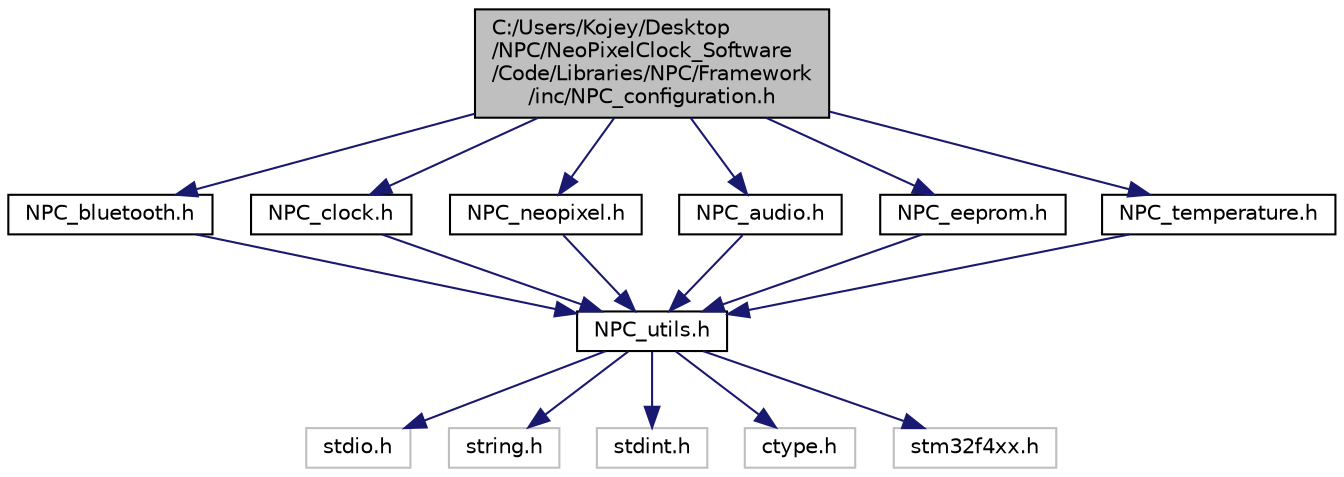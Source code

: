digraph "C:/Users/Kojey/Desktop/NPC/NeoPixelClock_Software/Code/Libraries/NPC/Framework/inc/NPC_configuration.h"
{
  edge [fontname="Helvetica",fontsize="10",labelfontname="Helvetica",labelfontsize="10"];
  node [fontname="Helvetica",fontsize="10",shape=record];
  Node0 [label="C:/Users/Kojey/Desktop\l/NPC/NeoPixelClock_Software\l/Code/Libraries/NPC/Framework\l/inc/NPC_configuration.h",height=0.2,width=0.4,color="black", fillcolor="grey75", style="filled", fontcolor="black"];
  Node0 -> Node1 [color="midnightblue",fontsize="10",style="solid"];
  Node1 [label="NPC_bluetooth.h",height=0.2,width=0.4,color="black", fillcolor="white", style="filled",URL="$_n_p_c__bluetooth_8h.html",tooltip="This file contains all the configuration prototypes used by the bluetooth firmware. "];
  Node1 -> Node2 [color="midnightblue",fontsize="10",style="solid"];
  Node2 [label="NPC_utils.h",height=0.2,width=0.4,color="black", fillcolor="white", style="filled",URL="$_n_p_c__utils_8h.html",tooltip="This file contains all the utility functions prototypes used by the NPC. "];
  Node2 -> Node3 [color="midnightblue",fontsize="10",style="solid"];
  Node3 [label="stdio.h",height=0.2,width=0.4,color="grey75", fillcolor="white", style="filled"];
  Node2 -> Node4 [color="midnightblue",fontsize="10",style="solid"];
  Node4 [label="string.h",height=0.2,width=0.4,color="grey75", fillcolor="white", style="filled"];
  Node2 -> Node5 [color="midnightblue",fontsize="10",style="solid"];
  Node5 [label="stdint.h",height=0.2,width=0.4,color="grey75", fillcolor="white", style="filled"];
  Node2 -> Node6 [color="midnightblue",fontsize="10",style="solid"];
  Node6 [label="ctype.h",height=0.2,width=0.4,color="grey75", fillcolor="white", style="filled"];
  Node2 -> Node7 [color="midnightblue",fontsize="10",style="solid"];
  Node7 [label="stm32f4xx.h",height=0.2,width=0.4,color="grey75", fillcolor="white", style="filled"];
  Node0 -> Node8 [color="midnightblue",fontsize="10",style="solid"];
  Node8 [label="NPC_clock.h",height=0.2,width=0.4,color="black", fillcolor="white", style="filled",URL="$_n_p_c__clock_8h.html",tooltip="This file contains all the functions prototypes for the clock firmware library used for the NPC..."];
  Node8 -> Node2 [color="midnightblue",fontsize="10",style="solid"];
  Node0 -> Node9 [color="midnightblue",fontsize="10",style="solid"];
  Node9 [label="NPC_neopixel.h",height=0.2,width=0.4,color="black", fillcolor="white", style="filled",URL="$_n_p_c__neopixel_8h.html",tooltip="This file contains all the configuration prototypes used by the neopixel firmware. "];
  Node9 -> Node2 [color="midnightblue",fontsize="10",style="solid"];
  Node0 -> Node10 [color="midnightblue",fontsize="10",style="solid"];
  Node10 [label="NPC_audio.h",height=0.2,width=0.4,color="black", fillcolor="white", style="filled",URL="$_n_p_c__audio_8h.html",tooltip="This file contains all the configuration prototypes used by the audio firmware. "];
  Node10 -> Node2 [color="midnightblue",fontsize="10",style="solid"];
  Node0 -> Node11 [color="midnightblue",fontsize="10",style="solid"];
  Node11 [label="NPC_eeprom.h",height=0.2,width=0.4,color="black", fillcolor="white", style="filled",URL="$_n_p_c__eeprom_8h.html",tooltip="This file contains all the configuration prototypes used by the eeprom firmware. "];
  Node11 -> Node2 [color="midnightblue",fontsize="10",style="solid"];
  Node0 -> Node12 [color="midnightblue",fontsize="10",style="solid"];
  Node12 [label="NPC_temperature.h",height=0.2,width=0.4,color="black", fillcolor="white", style="filled",URL="$_n_p_c__temperature_8h.html",tooltip="This file contains all the configuration prototypes used by the temperature firmware. "];
  Node12 -> Node2 [color="midnightblue",fontsize="10",style="solid"];
}
